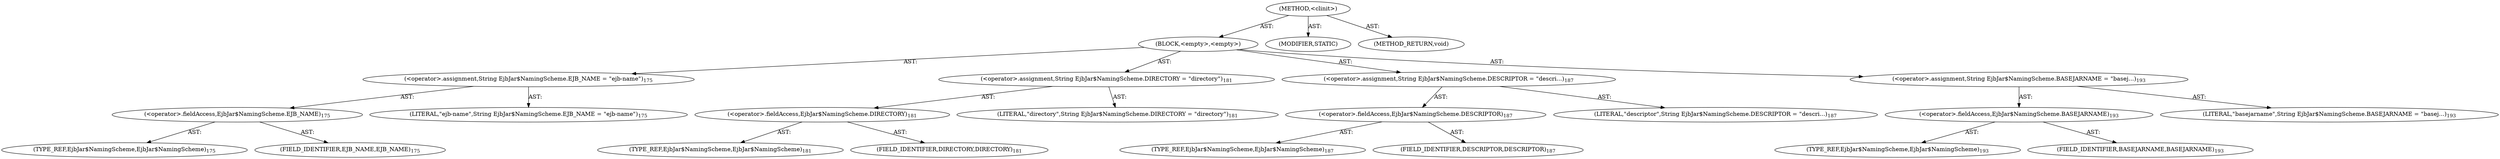 digraph "&lt;clinit&gt;" {  
"111669149700" [label = <(METHOD,&lt;clinit&gt;)> ]
"25769803780" [label = <(BLOCK,&lt;empty&gt;,&lt;empty&gt;)> ]
"30064771091" [label = <(&lt;operator&gt;.assignment,String EjbJar$NamingScheme.EJB_NAME = &quot;ejb-name&quot;)<SUB>175</SUB>> ]
"30064771092" [label = <(&lt;operator&gt;.fieldAccess,EjbJar$NamingScheme.EJB_NAME)<SUB>175</SUB>> ]
"180388626436" [label = <(TYPE_REF,EjbJar$NamingScheme,EjbJar$NamingScheme)<SUB>175</SUB>> ]
"55834574858" [label = <(FIELD_IDENTIFIER,EJB_NAME,EJB_NAME)<SUB>175</SUB>> ]
"90194313218" [label = <(LITERAL,&quot;ejb-name&quot;,String EjbJar$NamingScheme.EJB_NAME = &quot;ejb-name&quot;)<SUB>175</SUB>> ]
"30064771093" [label = <(&lt;operator&gt;.assignment,String EjbJar$NamingScheme.DIRECTORY = &quot;directory&quot;)<SUB>181</SUB>> ]
"30064771094" [label = <(&lt;operator&gt;.fieldAccess,EjbJar$NamingScheme.DIRECTORY)<SUB>181</SUB>> ]
"180388626437" [label = <(TYPE_REF,EjbJar$NamingScheme,EjbJar$NamingScheme)<SUB>181</SUB>> ]
"55834574859" [label = <(FIELD_IDENTIFIER,DIRECTORY,DIRECTORY)<SUB>181</SUB>> ]
"90194313219" [label = <(LITERAL,&quot;directory&quot;,String EjbJar$NamingScheme.DIRECTORY = &quot;directory&quot;)<SUB>181</SUB>> ]
"30064771095" [label = <(&lt;operator&gt;.assignment,String EjbJar$NamingScheme.DESCRIPTOR = &quot;descri...)<SUB>187</SUB>> ]
"30064771096" [label = <(&lt;operator&gt;.fieldAccess,EjbJar$NamingScheme.DESCRIPTOR)<SUB>187</SUB>> ]
"180388626438" [label = <(TYPE_REF,EjbJar$NamingScheme,EjbJar$NamingScheme)<SUB>187</SUB>> ]
"55834574860" [label = <(FIELD_IDENTIFIER,DESCRIPTOR,DESCRIPTOR)<SUB>187</SUB>> ]
"90194313220" [label = <(LITERAL,&quot;descriptor&quot;,String EjbJar$NamingScheme.DESCRIPTOR = &quot;descri...)<SUB>187</SUB>> ]
"30064771097" [label = <(&lt;operator&gt;.assignment,String EjbJar$NamingScheme.BASEJARNAME = &quot;basej...)<SUB>193</SUB>> ]
"30064771098" [label = <(&lt;operator&gt;.fieldAccess,EjbJar$NamingScheme.BASEJARNAME)<SUB>193</SUB>> ]
"180388626439" [label = <(TYPE_REF,EjbJar$NamingScheme,EjbJar$NamingScheme)<SUB>193</SUB>> ]
"55834574861" [label = <(FIELD_IDENTIFIER,BASEJARNAME,BASEJARNAME)<SUB>193</SUB>> ]
"90194313221" [label = <(LITERAL,&quot;basejarname&quot;,String EjbJar$NamingScheme.BASEJARNAME = &quot;basej...)<SUB>193</SUB>> ]
"133143986204" [label = <(MODIFIER,STATIC)> ]
"128849018884" [label = <(METHOD_RETURN,void)> ]
  "111669149700" -> "25769803780"  [ label = "AST: "] 
  "111669149700" -> "133143986204"  [ label = "AST: "] 
  "111669149700" -> "128849018884"  [ label = "AST: "] 
  "25769803780" -> "30064771091"  [ label = "AST: "] 
  "25769803780" -> "30064771093"  [ label = "AST: "] 
  "25769803780" -> "30064771095"  [ label = "AST: "] 
  "25769803780" -> "30064771097"  [ label = "AST: "] 
  "30064771091" -> "30064771092"  [ label = "AST: "] 
  "30064771091" -> "90194313218"  [ label = "AST: "] 
  "30064771092" -> "180388626436"  [ label = "AST: "] 
  "30064771092" -> "55834574858"  [ label = "AST: "] 
  "30064771093" -> "30064771094"  [ label = "AST: "] 
  "30064771093" -> "90194313219"  [ label = "AST: "] 
  "30064771094" -> "180388626437"  [ label = "AST: "] 
  "30064771094" -> "55834574859"  [ label = "AST: "] 
  "30064771095" -> "30064771096"  [ label = "AST: "] 
  "30064771095" -> "90194313220"  [ label = "AST: "] 
  "30064771096" -> "180388626438"  [ label = "AST: "] 
  "30064771096" -> "55834574860"  [ label = "AST: "] 
  "30064771097" -> "30064771098"  [ label = "AST: "] 
  "30064771097" -> "90194313221"  [ label = "AST: "] 
  "30064771098" -> "180388626439"  [ label = "AST: "] 
  "30064771098" -> "55834574861"  [ label = "AST: "] 
}
